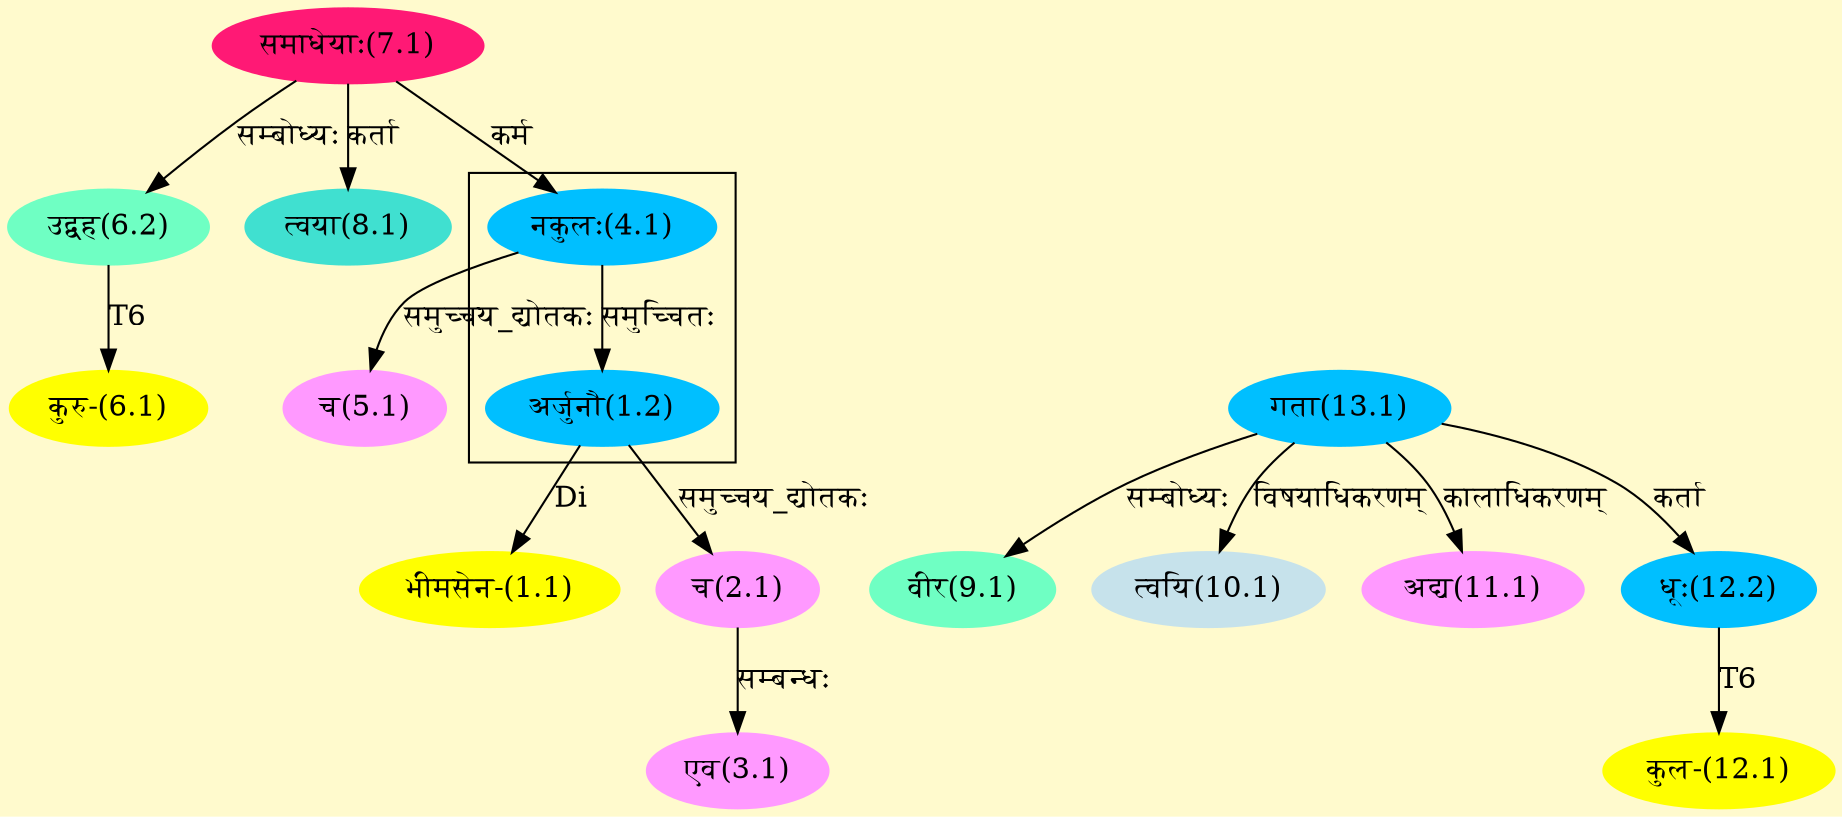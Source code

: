 digraph G{
rankdir=BT;
 compound=true;
 bgcolor="lemonchiffon1";

subgraph cluster_1{
Node1_2 [style=filled, color="#00BFFF" label = "अर्जुनौ(1.2)"]
Node4_1 [style=filled, color="#00BFFF" label = "नकुलः(4.1)"]

}
Node1_1 [style=filled, color="#FFFF00" label = "भीमसेन-(1.1)"]
Node1_2 [style=filled, color="#00BFFF" label = "अर्जुनौ(1.2)"]
Node2_1 [style=filled, color="#FF99FF" label = "च(2.1)"]
Node3_1 [style=filled, color="#FF99FF" label = "एव(3.1)"]
Node4_1 [style=filled, color="#00BFFF" label = "नकुलः(4.1)"]
Node7_1 [style=filled, color="#FF1975" label = "समाधेयाः(7.1)"]
Node5_1 [style=filled, color="#FF99FF" label = "च(5.1)"]
Node6_1 [style=filled, color="#FFFF00" label = "कुरु-(6.1)"]
Node6_2 [style=filled, color="#6FFFC3" label = "उद्वह(6.2)"]
Node8_1 [style=filled, color="#40E0D0" label = "त्वया(8.1)"]
Node9_1 [style=filled, color="#6FFFC3" label = "वीर(9.1)"]
Node13_1 [style=filled, color="#00BFFF" label = "गता(13.1)"]
Node10_1 [style=filled, color="#C6E2EB" label = "त्वयि(10.1)"]
Node11_1 [style=filled, color="#FF99FF" label = "अद्य(11.1)"]
Node12_1 [style=filled, color="#FFFF00" label = "कुल-(12.1)"]
Node12_2 [style=filled, color="#00BFFF" label = "धूः(12.2)"]
/* Start of Relations section */

Node1_1 -> Node1_2 [  label="Di"  dir="back" ]
Node1_2 -> Node4_1 [  label="समुच्चितः"  dir="back" ]
Node2_1 -> Node1_2 [  label="समुच्चय_द्योतकः"  dir="back" ]
Node3_1 -> Node2_1 [  label="सम्बन्धः"  dir="back" ]
Node4_1 -> Node7_1 [  label="कर्म"  dir="back" ]
Node5_1 -> Node4_1 [  label="समुच्चय_द्योतकः"  dir="back" ]
Node6_1 -> Node6_2 [  label="T6"  dir="back" ]
Node6_2 -> Node7_1 [  label="सम्बोध्यः"  dir="back" ]
Node8_1 -> Node7_1 [  label="कर्ता"  dir="back" ]
Node9_1 -> Node13_1 [  label="सम्बोध्यः"  dir="back" ]
Node10_1 -> Node13_1 [  label="विषयाधिकरणम्"  dir="back" ]
Node11_1 -> Node13_1 [  label="कालाधिकरणम्"  dir="back" ]
Node12_1 -> Node12_2 [  label="T6"  dir="back" ]
Node12_2 -> Node13_1 [  label="कर्ता"  dir="back" ]
}
